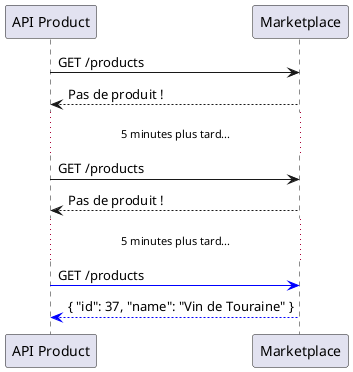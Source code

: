 @startuml
"API Product" -> "Marketplace": GET /products
"Marketplace" --> "API Product" : Pas de produit !

...5 minutes plus tard......

"API Product"  -> "Marketplace": GET /products
"Marketplace" --> "API Product" : Pas de produit !

...5 minutes plus tard......

"API Product"  -[#0000FF]> "Marketplace": GET /products
"Marketplace" -[#0000FF]-> "API Product" : { "id": 37, "name": "Vin de Touraine" }
@enduml
